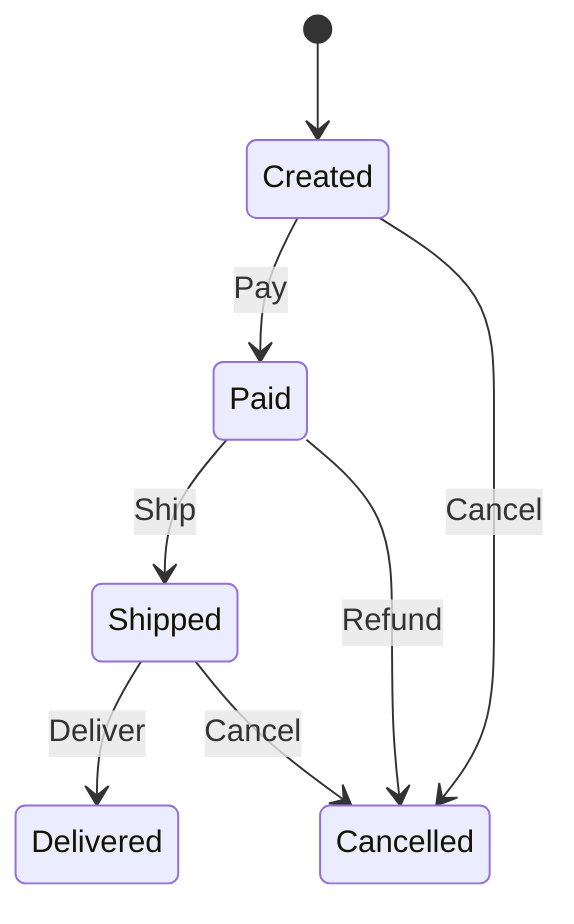 stateDiagram-v2
    [*] --> Created
    Created --> Paid : Pay
    Shipped --> Delivered : Deliver
    Paid --> Shipped : Ship
    Shipped --> Cancelled : Cancel
    Created --> Cancelled : Cancel
    Paid --> Cancelled : Refund